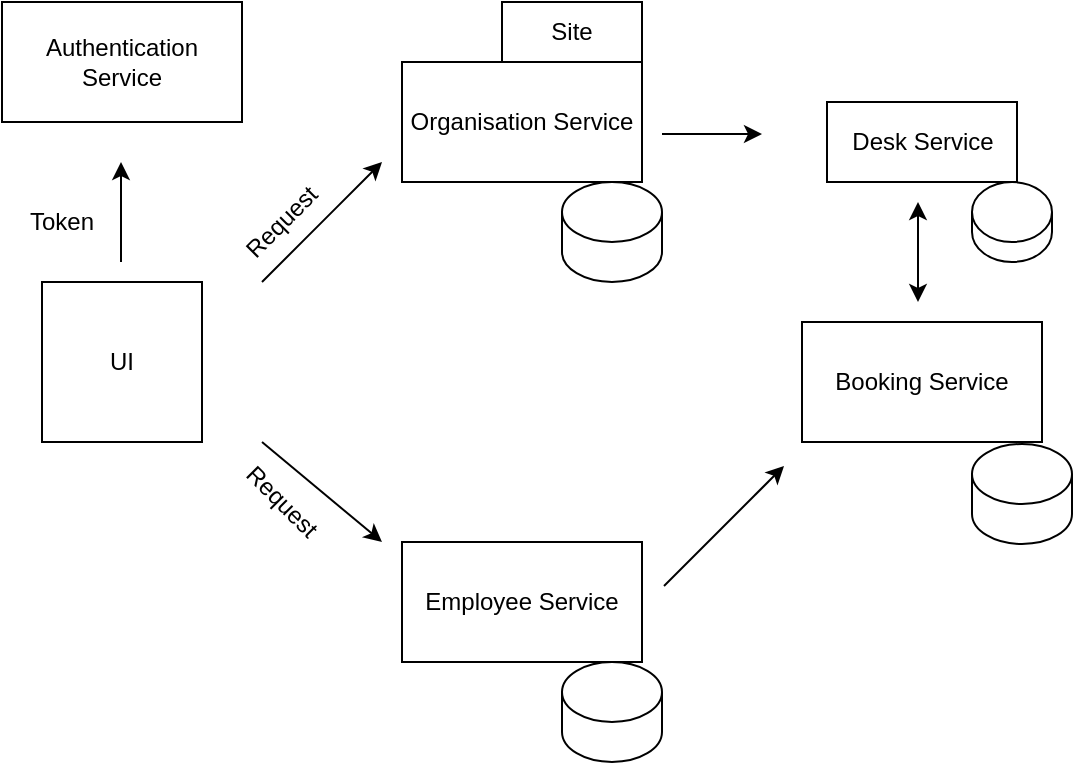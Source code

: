 <mxfile version="13.8.1" type="github">
  <diagram id="Ht1M8jgEwFfnCIfOTk4-" name="Page-1">
    <mxGraphModel dx="1298" dy="736" grid="1" gridSize="10" guides="1" tooltips="1" connect="1" arrows="1" fold="1" page="1" pageScale="1" pageWidth="1169" pageHeight="827" math="0" shadow="0">
      <root>
        <mxCell id="0" />
        <mxCell id="1" parent="0" />
        <mxCell id="9yNS0FEgnJAOjE7-XsHe-4" value="Authentication Service" style="rounded=0;whiteSpace=wrap;html=1;" vertex="1" parent="1">
          <mxGeometry x="360" y="130" width="120" height="60" as="geometry" />
        </mxCell>
        <mxCell id="9yNS0FEgnJAOjE7-XsHe-5" value="Organisation Service" style="rounded=0;whiteSpace=wrap;html=1;" vertex="1" parent="1">
          <mxGeometry x="560" y="160" width="120" height="60" as="geometry" />
        </mxCell>
        <mxCell id="9yNS0FEgnJAOjE7-XsHe-6" value="&lt;span&gt;Employee Service&lt;/span&gt;" style="rounded=0;whiteSpace=wrap;html=1;" vertex="1" parent="1">
          <mxGeometry x="560" y="400" width="120" height="60" as="geometry" />
        </mxCell>
        <mxCell id="9yNS0FEgnJAOjE7-XsHe-7" value="Site" style="rounded=0;whiteSpace=wrap;html=1;" vertex="1" parent="1">
          <mxGeometry x="610" y="130" width="70" height="30" as="geometry" />
        </mxCell>
        <mxCell id="9yNS0FEgnJAOjE7-XsHe-8" value="Desk Service" style="rounded=0;whiteSpace=wrap;html=1;" vertex="1" parent="1">
          <mxGeometry x="772.5" y="180" width="95" height="40" as="geometry" />
        </mxCell>
        <mxCell id="9yNS0FEgnJAOjE7-XsHe-9" value="Booking Service" style="rounded=0;whiteSpace=wrap;html=1;" vertex="1" parent="1">
          <mxGeometry x="760" y="290" width="120" height="60" as="geometry" />
        </mxCell>
        <mxCell id="9yNS0FEgnJAOjE7-XsHe-12" value="" style="endArrow=classic;html=1;" edge="1" parent="1">
          <mxGeometry width="50" height="50" relative="1" as="geometry">
            <mxPoint x="490" y="270" as="sourcePoint" />
            <mxPoint x="550" y="210" as="targetPoint" />
            <Array as="points">
              <mxPoint x="520" y="240" />
            </Array>
          </mxGeometry>
        </mxCell>
        <mxCell id="9yNS0FEgnJAOjE7-XsHe-13" value="" style="endArrow=classic;html=1;" edge="1" parent="1">
          <mxGeometry width="50" height="50" relative="1" as="geometry">
            <mxPoint x="490" y="350" as="sourcePoint" />
            <mxPoint x="550" y="400" as="targetPoint" />
          </mxGeometry>
        </mxCell>
        <mxCell id="9yNS0FEgnJAOjE7-XsHe-15" value="" style="endArrow=classic;html=1;" edge="1" parent="1">
          <mxGeometry width="50" height="50" relative="1" as="geometry">
            <mxPoint x="690" y="196" as="sourcePoint" />
            <mxPoint x="740" y="196" as="targetPoint" />
            <Array as="points">
              <mxPoint x="720" y="196" />
            </Array>
          </mxGeometry>
        </mxCell>
        <mxCell id="9yNS0FEgnJAOjE7-XsHe-16" value="" style="endArrow=classic;html=1;entryX=0;entryY=1;entryDx=0;entryDy=0;" edge="1" parent="1">
          <mxGeometry width="50" height="50" relative="1" as="geometry">
            <mxPoint x="691" y="422" as="sourcePoint" />
            <mxPoint x="751" y="362" as="targetPoint" />
          </mxGeometry>
        </mxCell>
        <mxCell id="9yNS0FEgnJAOjE7-XsHe-17" value="" style="endArrow=classic;startArrow=classic;html=1;" edge="1" parent="1">
          <mxGeometry width="50" height="50" relative="1" as="geometry">
            <mxPoint x="818" y="280" as="sourcePoint" />
            <mxPoint x="818" y="230" as="targetPoint" />
          </mxGeometry>
        </mxCell>
        <mxCell id="9yNS0FEgnJAOjE7-XsHe-18" value="" style="shape=cylinder3;whiteSpace=wrap;html=1;boundedLbl=1;backgroundOutline=1;size=15;" vertex="1" parent="1">
          <mxGeometry x="640" y="460" width="50" height="50" as="geometry" />
        </mxCell>
        <mxCell id="9yNS0FEgnJAOjE7-XsHe-19" value="" style="shape=cylinder3;whiteSpace=wrap;html=1;boundedLbl=1;backgroundOutline=1;size=15;" vertex="1" parent="1">
          <mxGeometry x="640" y="220" width="50" height="50" as="geometry" />
        </mxCell>
        <mxCell id="9yNS0FEgnJAOjE7-XsHe-20" value="" style="shape=cylinder3;whiteSpace=wrap;html=1;boundedLbl=1;backgroundOutline=1;size=15;" vertex="1" parent="1">
          <mxGeometry x="845" y="351" width="50" height="50" as="geometry" />
        </mxCell>
        <mxCell id="9yNS0FEgnJAOjE7-XsHe-21" value="" style="shape=cylinder3;whiteSpace=wrap;html=1;boundedLbl=1;backgroundOutline=1;size=15;" vertex="1" parent="1">
          <mxGeometry x="845" y="220" width="40" height="40" as="geometry" />
        </mxCell>
        <mxCell id="9yNS0FEgnJAOjE7-XsHe-23" value="UI" style="whiteSpace=wrap;html=1;aspect=fixed;" vertex="1" parent="1">
          <mxGeometry x="380" y="270" width="80" height="80" as="geometry" />
        </mxCell>
        <mxCell id="9yNS0FEgnJAOjE7-XsHe-25" value="" style="endArrow=classic;html=1;" edge="1" parent="1">
          <mxGeometry width="50" height="50" relative="1" as="geometry">
            <mxPoint x="419.5" y="260" as="sourcePoint" />
            <mxPoint x="419.5" y="210" as="targetPoint" />
          </mxGeometry>
        </mxCell>
        <mxCell id="9yNS0FEgnJAOjE7-XsHe-28" value="Token" style="text;html=1;strokeColor=none;fillColor=none;align=center;verticalAlign=middle;whiteSpace=wrap;rounded=0;" vertex="1" parent="1">
          <mxGeometry x="370" y="230" width="40" height="20" as="geometry" />
        </mxCell>
        <mxCell id="9yNS0FEgnJAOjE7-XsHe-29" value="Request" style="text;html=1;strokeColor=none;fillColor=none;align=center;verticalAlign=middle;whiteSpace=wrap;rounded=0;rotation=-45;" vertex="1" parent="1">
          <mxGeometry x="480" y="230" width="40" height="20" as="geometry" />
        </mxCell>
        <mxCell id="9yNS0FEgnJAOjE7-XsHe-31" value="Request" style="text;html=1;strokeColor=none;fillColor=none;align=center;verticalAlign=middle;whiteSpace=wrap;rounded=0;rotation=45;" vertex="1" parent="1">
          <mxGeometry x="480" y="370" width="40" height="20" as="geometry" />
        </mxCell>
      </root>
    </mxGraphModel>
  </diagram>
</mxfile>
